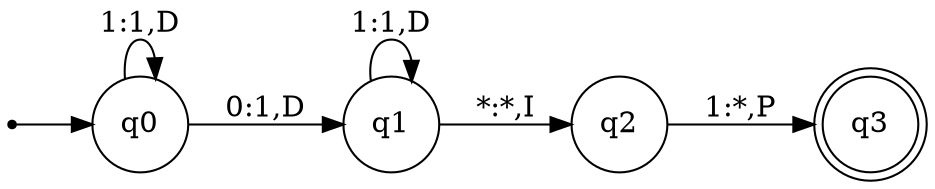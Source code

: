 digraph TuringMachine {
  rankdir=LR;
  node [shape = circle];
  q0 [label="q0"];
  q1 [label="q1"];
  q2 [label="q2"];
  q3 [shape=doublecircle, label="q3"];
  inicio [shape=point];
  inicio -> q0;
  q0 -> q0 [label="1:1,D"];
  q0 -> q1 [label="0:1,D"];
  q1 -> q1 [label="1:1,D"];
  q1 -> q2 [label="*:*,I"];
  q2 -> q3 [label="1:*,P"];
}
